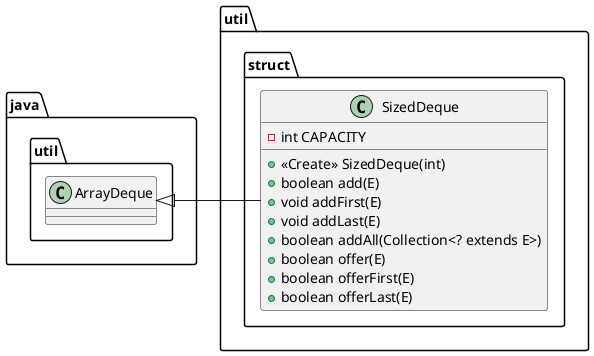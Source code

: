 @startuml
class util.struct.SizedDeque {
- int CAPACITY
+ <<Create>> SizedDeque(int)
+ boolean add(E)
+ void addFirst(E)
+ void addLast(E)
+ boolean addAll(Collection<? extends E>)
+ boolean offer(E)
+ boolean offerFirst(E)
+ boolean offerLast(E)
}




java.util.ArrayDeque <|- util.struct.SizedDeque
@enduml